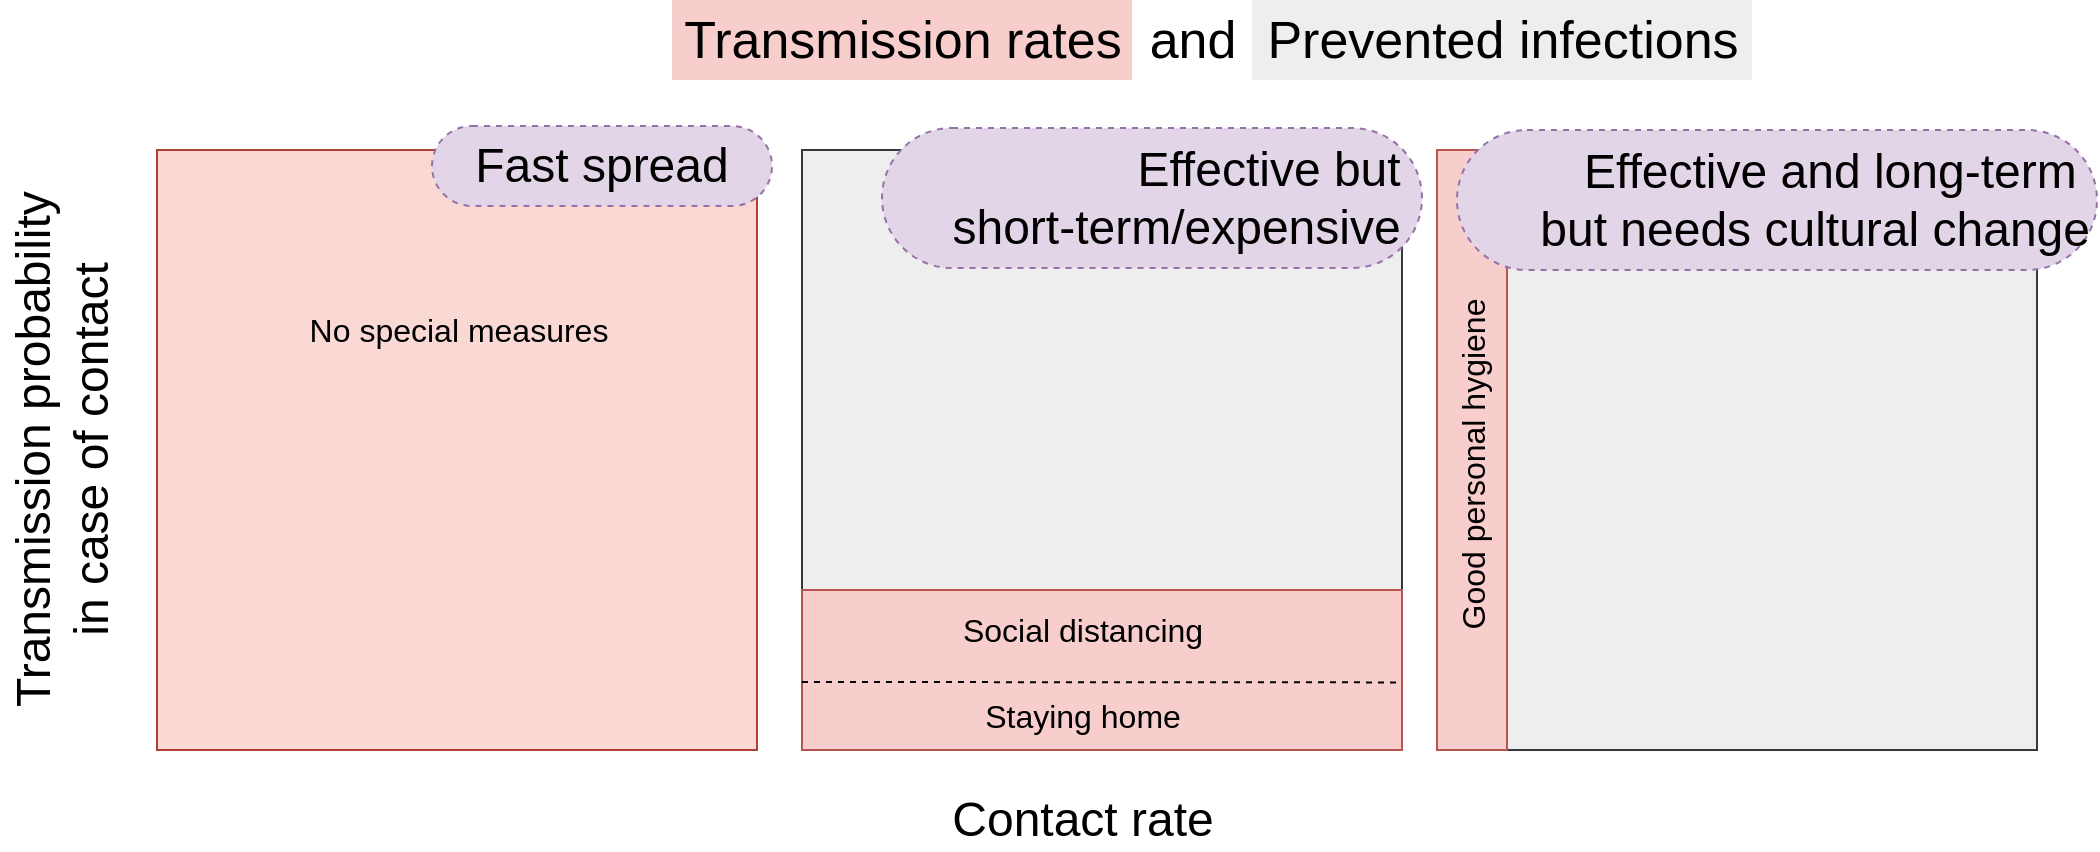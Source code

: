 <mxfile version="12.6.5" type="device"><diagram id="Pi5-j-bc1mwiI-c_zRNi" name="Page-1"><mxGraphModel dx="2142" dy="744" grid="1" gridSize="10" guides="1" tooltips="1" connect="1" arrows="1" fold="1" page="1" pageScale="1" pageWidth="850" pageHeight="1100" math="0" shadow="0"><root><mxCell id="0"/><mxCell id="1" parent="0"/><mxCell id="uewaTQcM06G74aDqtXD3-8" value="&lt;font style=&quot;font-size: 24px&quot;&gt;Transmission probability&lt;br&gt;in case of contact&lt;/font&gt;" style="text;html=1;resizable=0;autosize=1;align=center;verticalAlign=middle;points=[];fillColor=none;strokeColor=none;rounded=0;rotation=270;horizontal=1;fontSize=24;" parent="1" vertex="1"><mxGeometry x="-350" y="230" width="270" height="60" as="geometry"/></mxCell><mxCell id="EcBoZDMjuDZrdvWXpPBO-12" value="" style="group;rotation=90;fillColor=#f8cecc;strokeColor=#b85450;" vertex="1" connectable="0" parent="1"><mxGeometry x="-167.5" y="110" width="300" height="300" as="geometry"/></mxCell><mxCell id="EcBoZDMjuDZrdvWXpPBO-13" value="" style="rounded=0;whiteSpace=wrap;html=1;fillColor=#fad9d5;strokeColor=#ae4132;rotation=90;" vertex="1" parent="EcBoZDMjuDZrdvWXpPBO-12"><mxGeometry width="300" height="300" as="geometry"/></mxCell><mxCell id="EcBoZDMjuDZrdvWXpPBO-15" value="&lt;font style=&quot;font-size: 16px&quot;&gt;No special measures&lt;/font&gt;" style="text;html=1;resizable=0;autosize=1;align=center;verticalAlign=middle;points=[];fillColor=none;strokeColor=none;rounded=0;" vertex="1" parent="EcBoZDMjuDZrdvWXpPBO-12"><mxGeometry x="70" y="80" width="160" height="20" as="geometry"/></mxCell><mxCell id="uewaTQcM06G74aDqtXD3-7" value="Contact rate" style="text;html=1;resizable=0;autosize=1;align=center;verticalAlign=middle;points=[];fillColor=none;strokeColor=none;rounded=0;fontSize=24;" parent="1" vertex="1"><mxGeometry x="220" y="430" width="150" height="30" as="geometry"/></mxCell><mxCell id="EcBoZDMjuDZrdvWXpPBO-20" value="Fast spread" style="whiteSpace=wrap;html=1;rounded=1;arcSize=50;align=center;verticalAlign=middle;container=1;recursiveResize=0;strokeWidth=1;autosize=1;spacing=4;treeFolding=1;treeMoving=1;dashed=1;fillColor=#e1d5e7;fontSize=24;strokeColor=#9673a6;" vertex="1" parent="1"><mxGeometry x="-30" y="98" width="170" height="40" as="geometry"/></mxCell><mxCell id="uewaTQcM06G74aDqtXD3-9" value="&lt;font style=&quot;font-size: 26px&quot;&gt;Transmission rates&lt;/font&gt;" style="text;html=1;resizable=0;autosize=1;align=center;verticalAlign=middle;points=[];fillColor=#f8cecc;strokeColor=none;rounded=0;fontSize=26;" parent="1" vertex="1"><mxGeometry x="90" y="35" width="230" height="40" as="geometry"/></mxCell><mxCell id="EcBoZDMjuDZrdvWXpPBO-24" value="&lt;font style=&quot;font-size: 26px&quot;&gt;Prevented infections&lt;/font&gt;" style="text;html=1;resizable=0;autosize=1;align=center;verticalAlign=middle;points=[];fillColor=#eeeeee;strokeColor=none;rounded=0;fontSize=26;" vertex="1" parent="1"><mxGeometry x="380" y="35" width="250" height="40" as="geometry"/></mxCell><mxCell id="EcBoZDMjuDZrdvWXpPBO-26" value="&lt;font style=&quot;font-size: 26px&quot;&gt;and&lt;/font&gt;" style="text;html=1;resizable=0;autosize=1;align=center;verticalAlign=middle;points=[];fillColor=none;strokeColor=none;rounded=0;fontSize=26;" vertex="1" parent="1"><mxGeometry x="320" y="35" width="60" height="40" as="geometry"/></mxCell><mxCell id="uewaTQcM06G74aDqtXD3-1" value="" style="rounded=0;whiteSpace=wrap;html=1;fillColor=#eeeeee;strokeColor=#36393d;rotation=-90;" parent="1" vertex="1"><mxGeometry x="155" y="110" width="300" height="300" as="geometry"/></mxCell><mxCell id="uewaTQcM06G74aDqtXD3-2" value="" style="rounded=0;whiteSpace=wrap;html=1;fillColor=#f8cecc;strokeColor=#b85450;rotation=-90;" parent="1" vertex="1"><mxGeometry x="265" y="220" width="80" height="300" as="geometry"/></mxCell><mxCell id="EcBoZDMjuDZrdvWXpPBO-9" value="&lt;font style=&quot;font-size: 16px&quot;&gt;Staying home&lt;/font&gt;" style="text;html=1;resizable=0;autosize=1;align=center;verticalAlign=middle;points=[];fillColor=none;strokeColor=none;rounded=0;fontSize=16;" vertex="1" parent="1"><mxGeometry x="240" y="382.5" width="110" height="20" as="geometry"/></mxCell><mxCell id="EcBoZDMjuDZrdvWXpPBO-11" value="&lt;font style=&quot;font-size: 16px&quot;&gt;Social distancing&lt;/font&gt;" style="text;html=1;resizable=0;autosize=1;align=center;verticalAlign=middle;points=[];fillColor=none;strokeColor=none;rounded=0;fontSize=16;" vertex="1" parent="1"><mxGeometry x="225" y="340" width="140" height="20" as="geometry"/></mxCell><mxCell id="EcBoZDMjuDZrdvWXpPBO-18" value="" style="endArrow=none;dashed=1;html=1;fontSize=24;entryX=0.415;entryY=0.996;entryDx=0;entryDy=0;entryPerimeter=0;" edge="1" parent="1"><mxGeometry width="50" height="50" relative="1" as="geometry"><mxPoint x="155" y="376" as="sourcePoint"/><mxPoint x="453.8" y="376.2" as="targetPoint"/></mxGeometry></mxCell><mxCell id="EcBoZDMjuDZrdvWXpPBO-22" value="Effective but&amp;nbsp;&lt;br&gt;short-term/expensive&amp;nbsp;" style="whiteSpace=wrap;html=1;rounded=1;arcSize=50;align=right;verticalAlign=middle;container=1;recursiveResize=0;strokeWidth=1;autosize=1;spacing=4;treeFolding=1;treeMoving=1;dashed=1;fillColor=#e1d5e7;fontSize=24;strokeColor=#9673a6;" vertex="1" parent="1"><mxGeometry x="195" y="99" width="270" height="70" as="geometry"/></mxCell><mxCell id="uewaTQcM06G74aDqtXD3-5" value="" style="rounded=0;whiteSpace=wrap;html=1;fillColor=#eeeeee;strokeColor=#36393d;rotation=90;" parent="1" vertex="1"><mxGeometry x="472.5" y="110" width="300" height="300" as="geometry"/></mxCell><mxCell id="uewaTQcM06G74aDqtXD3-6" value="" style="rounded=0;whiteSpace=wrap;html=1;fillColor=#f8cecc;strokeColor=#b85450;rotation=90;" parent="1" vertex="1"><mxGeometry x="340" y="242.5" width="300" height="35" as="geometry"/></mxCell><mxCell id="EcBoZDMjuDZrdvWXpPBO-17" value="&lt;font style=&quot;font-size: 16px&quot;&gt;Good personal hygiene&lt;/font&gt;" style="text;html=1;resizable=0;autosize=1;align=center;verticalAlign=middle;points=[];fillColor=none;strokeColor=none;rounded=0;rotation=-90;fontSize=16;" vertex="1" parent="1"><mxGeometry x="400" y="257.5" width="180" height="20" as="geometry"/></mxCell><mxCell id="EcBoZDMjuDZrdvWXpPBO-23" value="Effective and long-term&amp;nbsp;&lt;br&gt;but needs cultural change" style="whiteSpace=wrap;html=1;rounded=1;arcSize=50;align=right;verticalAlign=middle;container=1;recursiveResize=0;strokeWidth=1;autosize=1;spacing=4;treeFolding=1;treeMoving=1;dashed=1;fillColor=#e1d5e7;fontSize=24;strokeColor=#9673a6;" vertex="1" parent="1"><mxGeometry x="482.5" y="100" width="320" height="70" as="geometry"/></mxCell></root></mxGraphModel></diagram></mxfile>